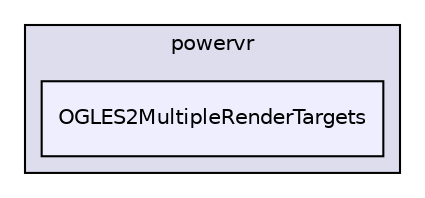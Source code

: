 digraph "PVR/SDK_3.4/Examples/Intermediate/MultipleRenderTargets/OGLES2/Build/Android/src/com/powervr/OGLES2MultipleRenderTargets" {
  compound=true
  node [ fontsize="10", fontname="Helvetica"];
  edge [ labelfontsize="10", labelfontname="Helvetica"];
  subgraph clusterdir_a8f85efb8400c17d38e609b5d9988e16 {
    graph [ bgcolor="#ddddee", pencolor="black", label="powervr" fontname="Helvetica", fontsize="10", URL="dir_a8f85efb8400c17d38e609b5d9988e16.html"]
  dir_6bea7fa03bd493b07d123e978c93b3ae [shape=box, label="OGLES2MultipleRenderTargets", style="filled", fillcolor="#eeeeff", pencolor="black", URL="dir_6bea7fa03bd493b07d123e978c93b3ae.html"];
  }
}
